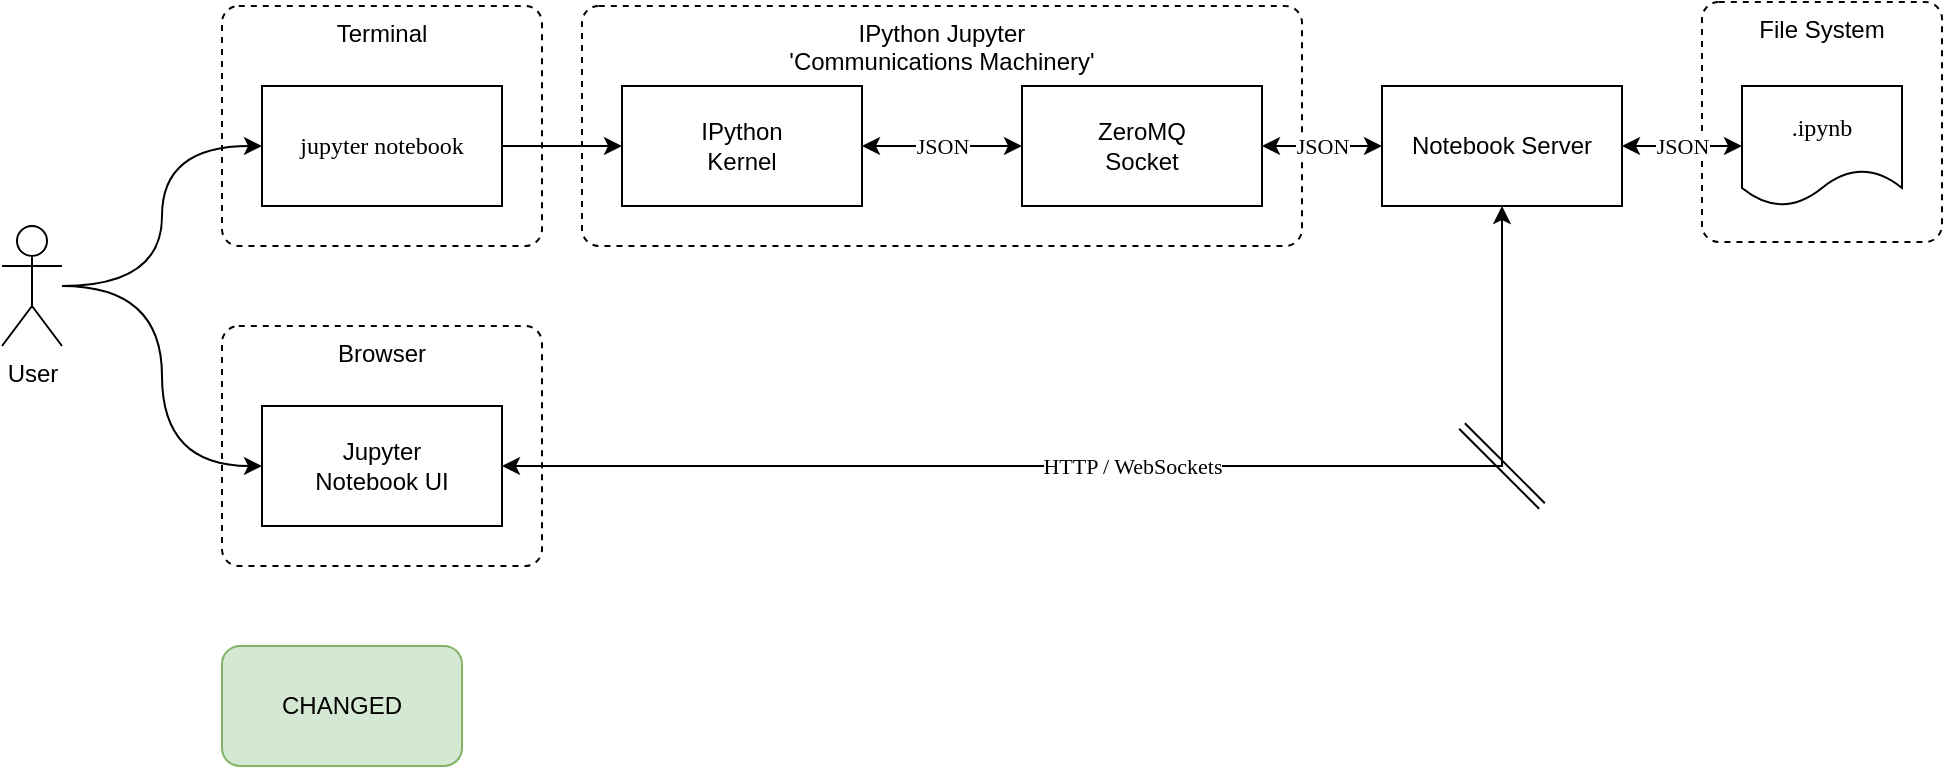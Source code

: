 <mxfile version="12.1.3" type="github" pages="1"><diagram id="wsJFYgzvDe4PEAToPgbp" name="Page-1"><mxGraphModel dx="868" dy="482" grid="1" gridSize="10" guides="1" tooltips="1" connect="1" arrows="1" fold="1" page="0" pageScale="1" pageWidth="850" pageHeight="1100" math="0" shadow="0"><root><mxCell id="0"/><mxCell id="1" parent="0"/><mxCell id="t_71At6rJspRJRcUBdHi-22" value="IPython Jupyter&lt;br&gt;'Communications Machinery'" style="rounded=1;whiteSpace=wrap;html=1;verticalAlign=top;dashed=1;arcSize=7;" parent="1" vertex="1"><mxGeometry x="300" y="40" width="360" height="120" as="geometry"/></mxCell><mxCell id="t_71At6rJspRJRcUBdHi-4" value="Terminal" style="rounded=1;whiteSpace=wrap;html=1;verticalAlign=top;dashed=1;arcSize=7;" parent="1" vertex="1"><mxGeometry x="120" y="40" width="160" height="120" as="geometry"/></mxCell><mxCell id="t_71At6rJspRJRcUBdHi-1" value="User" style="shape=umlActor;verticalLabelPosition=bottom;labelBackgroundColor=#ffffff;verticalAlign=top;html=1;outlineConnect=0;" parent="1" vertex="1"><mxGeometry x="10" y="150" width="30" height="60" as="geometry"/></mxCell><mxCell id="t_71At6rJspRJRcUBdHi-14" value="" style="edgeStyle=orthogonalEdgeStyle;rounded=0;orthogonalLoop=1;jettySize=auto;html=1;fontFamily=Lucida Console;" parent="1" source="t_71At6rJspRJRcUBdHi-3" target="t_71At6rJspRJRcUBdHi-6" edge="1"><mxGeometry relative="1" as="geometry"><mxPoint x="60" y="110" as="targetPoint"/></mxGeometry></mxCell><mxCell id="t_71At6rJspRJRcUBdHi-3" value="jupyter notebook" style="rounded=0;whiteSpace=wrap;html=1;fontFamily=Lucida Console;" parent="1" vertex="1"><mxGeometry x="140" y="80" width="120" height="60" as="geometry"/></mxCell><mxCell id="t_71At6rJspRJRcUBdHi-6" value="IPython&lt;br&gt;Kernel" style="rounded=0;whiteSpace=wrap;html=1;" parent="1" vertex="1"><mxGeometry x="320" y="80" width="120" height="60" as="geometry"/></mxCell><mxCell id="t_71At6rJspRJRcUBdHi-15" value="JSON" style="edgeStyle=orthogonalEdgeStyle;rounded=0;orthogonalLoop=1;jettySize=auto;html=1;fontFamily=Lucida Console;exitX=1;exitY=0.5;exitDx=0;exitDy=0;startArrow=classic;startFill=1;endArrow=classic;endFill=1;" parent="1" source="t_71At6rJspRJRcUBdHi-6" target="t_71At6rJspRJRcUBdHi-9" edge="1"><mxGeometry relative="1" as="geometry"><mxPoint x="469.2" y="110" as="targetPoint"/></mxGeometry></mxCell><mxCell id="t_71At6rJspRJRcUBdHi-19" value="JSON" style="edgeStyle=orthogonalEdgeStyle;rounded=0;orthogonalLoop=1;jettySize=auto;html=1;fontFamily=Lucida Console;startArrow=classic;startFill=1;endArrow=classic;endFill=1;" parent="1" source="t_71At6rJspRJRcUBdHi-9" target="t_71At6rJspRJRcUBdHi-27" edge="1"><mxGeometry relative="1" as="geometry"><mxPoint x="689.2" y="110" as="targetPoint"/></mxGeometry></mxCell><mxCell id="t_71At6rJspRJRcUBdHi-9" value="ZeroMQ&lt;br&gt;Socket" style="rounded=0;whiteSpace=wrap;html=1;" parent="1" vertex="1"><mxGeometry x="520" y="80" width="120" height="60" as="geometry"/></mxCell><mxCell id="t_71At6rJspRJRcUBdHi-25" value="Browser" style="rounded=1;whiteSpace=wrap;html=1;verticalAlign=top;dashed=1;arcSize=7;" parent="1" vertex="1"><mxGeometry x="120" y="200" width="160" height="120" as="geometry"/></mxCell><mxCell id="t_71At6rJspRJRcUBdHi-26" value="Jupyter&lt;br&gt;Notebook UI" style="rounded=0;whiteSpace=wrap;html=1;" parent="1" vertex="1"><mxGeometry x="140" y="240" width="120" height="60" as="geometry"/></mxCell><mxCell id="t_71At6rJspRJRcUBdHi-35" value="HTTP / WebSockets" style="edgeStyle=orthogonalEdgeStyle;rounded=0;orthogonalLoop=1;jettySize=auto;html=1;fontFamily=Lucida Console;entryX=1;entryY=0.5;entryDx=0;entryDy=0;exitX=0.5;exitY=1;exitDx=0;exitDy=0;startArrow=classic;startFill=1;endArrow=classic;endFill=1;" parent="1" source="t_71At6rJspRJRcUBdHi-27" target="t_71At6rJspRJRcUBdHi-26" edge="1"><mxGeometry relative="1" as="geometry"><mxPoint x="780" as="targetPoint"/></mxGeometry></mxCell><mxCell id="t_71At6rJspRJRcUBdHi-27" value="Notebook Server" style="rounded=0;whiteSpace=wrap;html=1;" parent="1" vertex="1"><mxGeometry x="700" y="80" width="120" height="60" as="geometry"/></mxCell><mxCell id="t_71At6rJspRJRcUBdHi-30" value="File System" style="rounded=1;whiteSpace=wrap;html=1;verticalAlign=top;dashed=1;arcSize=7;" parent="1" vertex="1"><mxGeometry x="860" y="38" width="120" height="120" as="geometry"/></mxCell><mxCell id="t_71At6rJspRJRcUBdHi-31" value=".ipynb" style="shape=document;whiteSpace=wrap;html=1;boundedLbl=1;rounded=1;strokeWidth=1;fontFamily=Lucida Console;" parent="1" vertex="1"><mxGeometry x="880" y="80" width="80" height="60" as="geometry"/></mxCell><mxCell id="t_71At6rJspRJRcUBdHi-33" value="JSON" style="edgeStyle=orthogonalEdgeStyle;rounded=0;orthogonalLoop=1;jettySize=auto;html=1;fontFamily=Lucida Console;startArrow=classic;startFill=1;endArrow=classic;endFill=1;" parent="1" source="t_71At6rJspRJRcUBdHi-27" target="t_71At6rJspRJRcUBdHi-31" edge="1"><mxGeometry relative="1" as="geometry"><mxPoint x="470" y="260" as="targetPoint"/></mxGeometry></mxCell><mxCell id="t_71At6rJspRJRcUBdHi-37" value="" style="shape=link;html=1;startArrow=classic;startFill=1;endArrow=classic;endFill=1;fontFamily=Lucida Console;" parent="1" edge="1"><mxGeometry width="50" height="50" relative="1" as="geometry"><mxPoint x="780" y="290" as="sourcePoint"/><mxPoint x="740" y="250" as="targetPoint"/></mxGeometry></mxCell><mxCell id="t_71At6rJspRJRcUBdHi-41" value="" style="edgeStyle=orthogonalEdgeStyle;rounded=0;orthogonalLoop=1;jettySize=auto;html=1;fontFamily=Lucida Console;startArrow=none;startFill=0;endArrow=classic;endFill=1;entryX=0;entryY=0.5;entryDx=0;entryDy=0;curved=1;" parent="1" source="t_71At6rJspRJRcUBdHi-1" target="t_71At6rJspRJRcUBdHi-3" edge="1"><mxGeometry relative="1" as="geometry"><mxPoint x="50" y="80" as="sourcePoint"/><mxPoint x="60" y="150" as="targetPoint"/></mxGeometry></mxCell><mxCell id="t_71At6rJspRJRcUBdHi-42" value="" style="edgeStyle=orthogonalEdgeStyle;rounded=0;orthogonalLoop=1;jettySize=auto;html=1;fontFamily=Lucida Console;startArrow=none;startFill=0;endArrow=classic;endFill=1;entryX=0;entryY=0.5;entryDx=0;entryDy=0;curved=1;" parent="1" source="t_71At6rJspRJRcUBdHi-1" target="t_71At6rJspRJRcUBdHi-26" edge="1"><mxGeometry relative="1" as="geometry"><mxPoint x="90" y="170" as="sourcePoint"/><mxPoint x="60" y="210" as="targetPoint"/></mxGeometry></mxCell><mxCell id="KzWhgyK5SAMYabaaOr1L-1" value="CHANGED" style="rounded=1;whiteSpace=wrap;html=1;fillColor=#d5e8d4;strokeColor=#82b366;" parent="1" vertex="1"><mxGeometry x="120" y="360" width="120" height="60" as="geometry"/></mxCell></root></mxGraphModel></diagram></mxfile>
